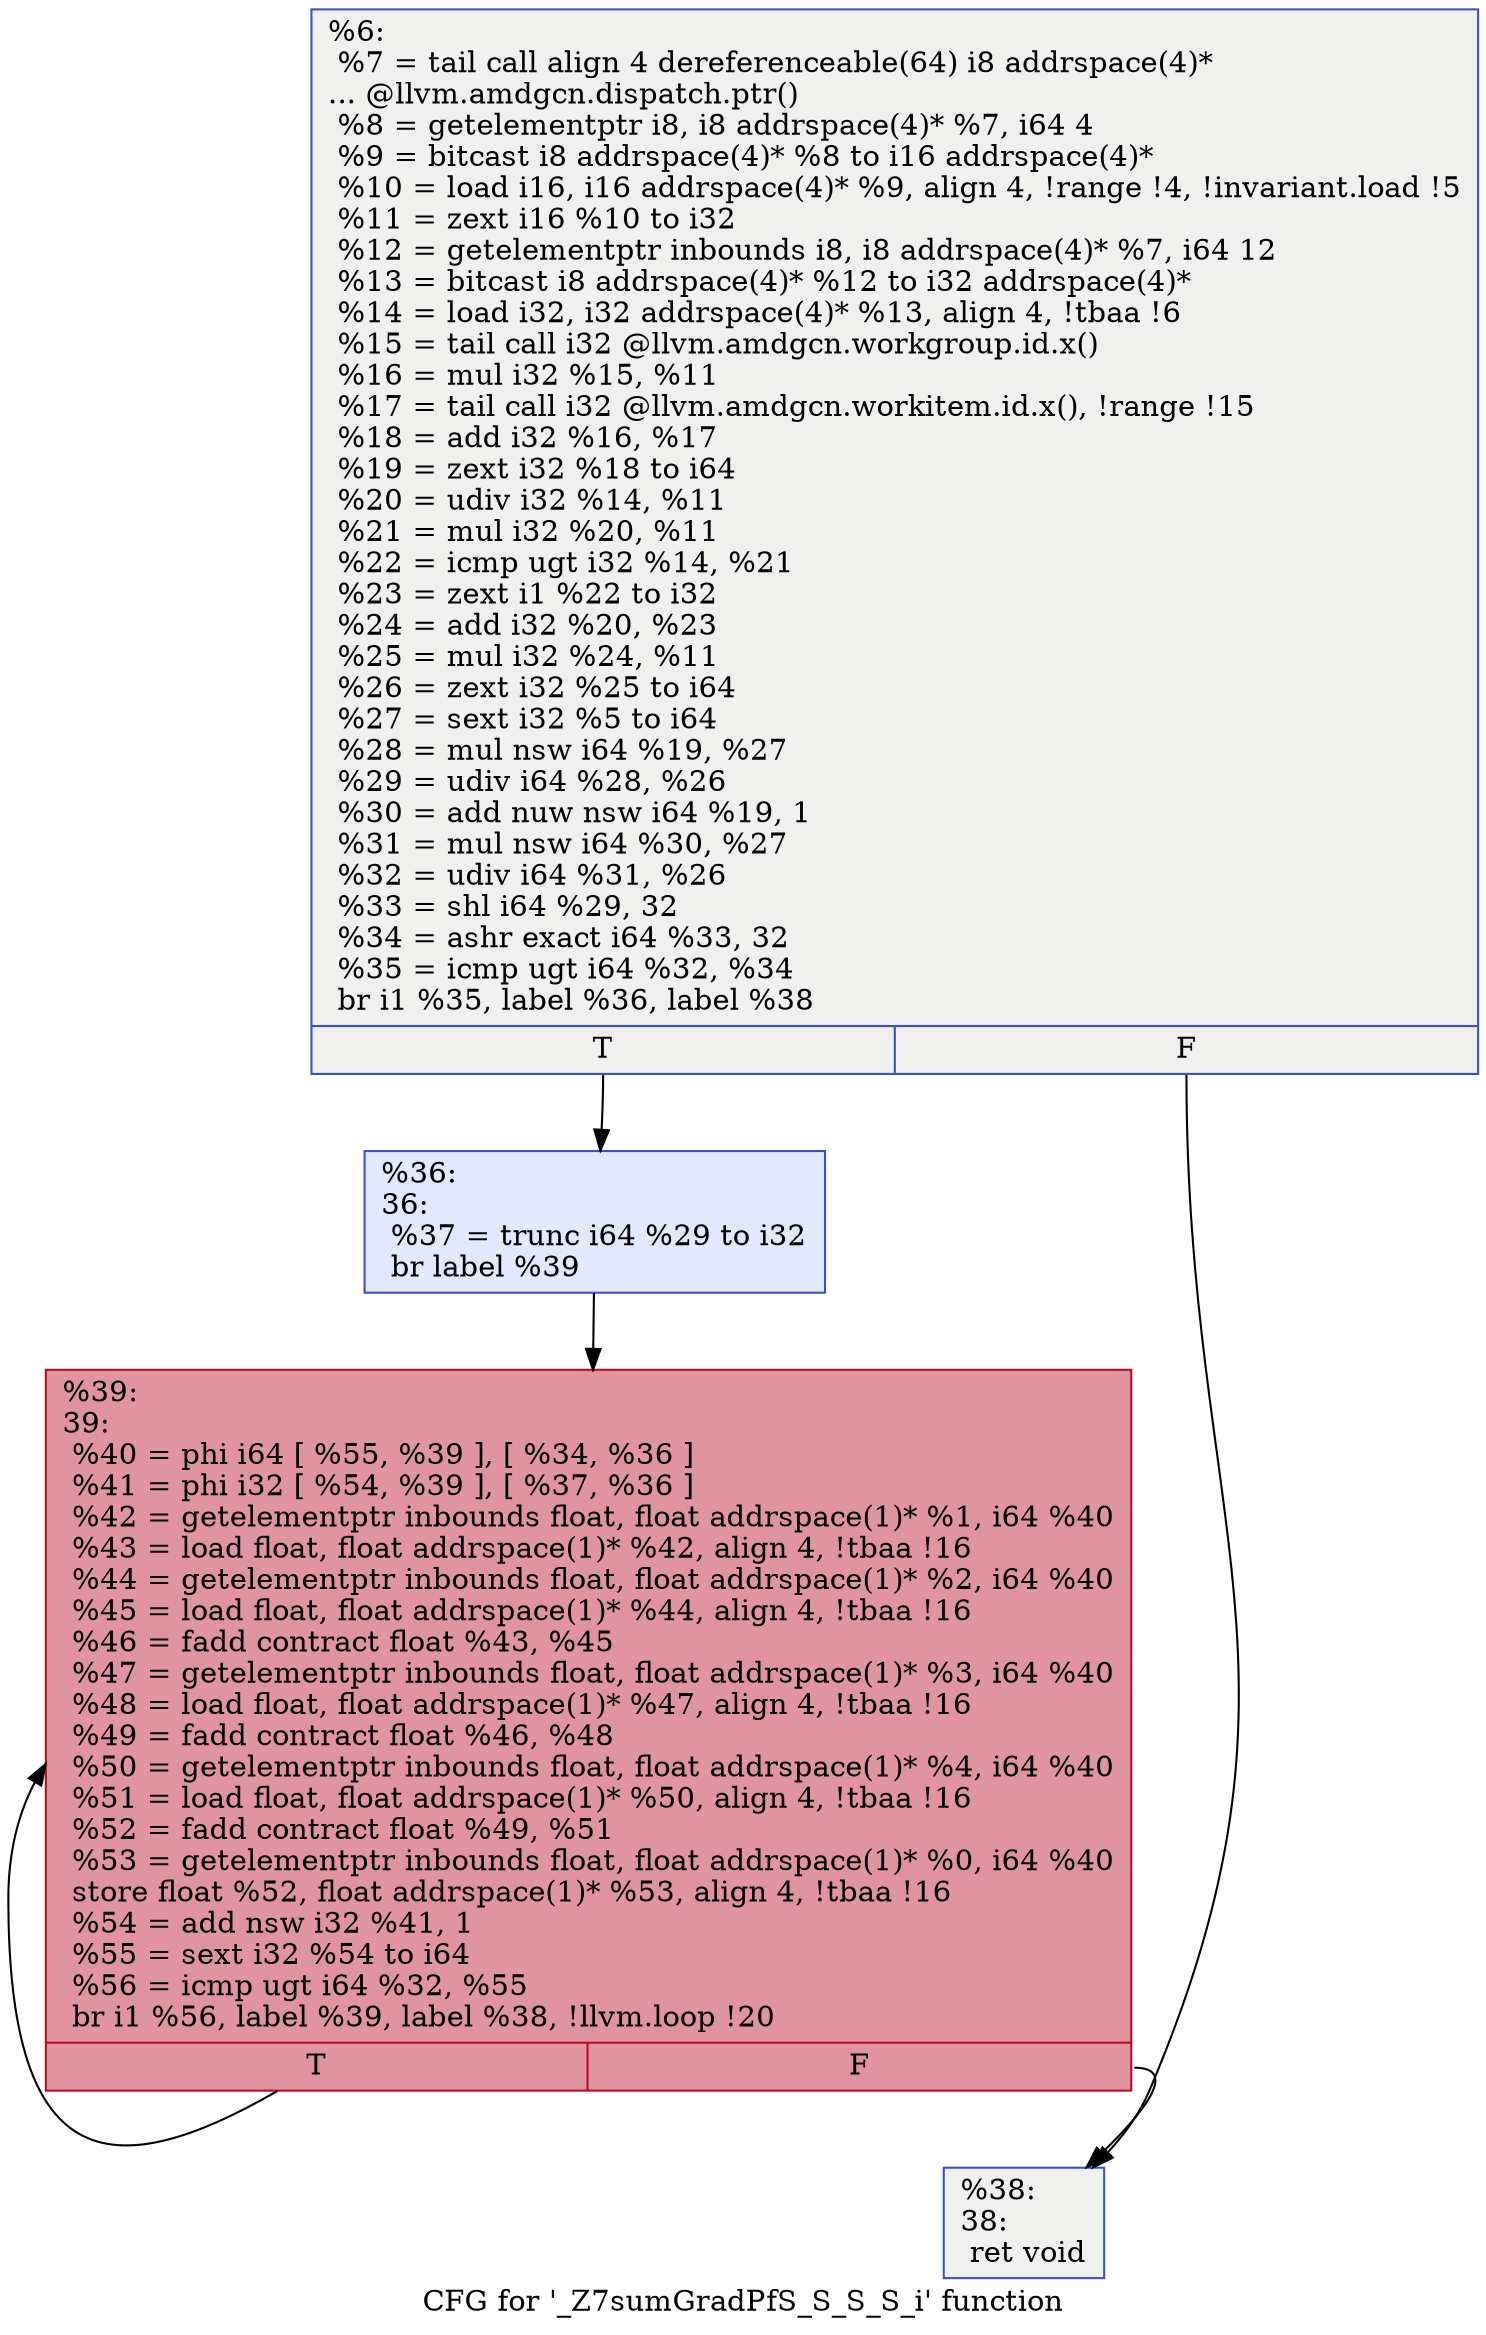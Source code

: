 digraph "CFG for '_Z7sumGradPfS_S_S_S_i' function" {
	label="CFG for '_Z7sumGradPfS_S_S_S_i' function";

	Node0x480a8c0 [shape=record,color="#3d50c3ff", style=filled, fillcolor="#dedcdb70",label="{%6:\l  %7 = tail call align 4 dereferenceable(64) i8 addrspace(4)*\l... @llvm.amdgcn.dispatch.ptr()\l  %8 = getelementptr i8, i8 addrspace(4)* %7, i64 4\l  %9 = bitcast i8 addrspace(4)* %8 to i16 addrspace(4)*\l  %10 = load i16, i16 addrspace(4)* %9, align 4, !range !4, !invariant.load !5\l  %11 = zext i16 %10 to i32\l  %12 = getelementptr inbounds i8, i8 addrspace(4)* %7, i64 12\l  %13 = bitcast i8 addrspace(4)* %12 to i32 addrspace(4)*\l  %14 = load i32, i32 addrspace(4)* %13, align 4, !tbaa !6\l  %15 = tail call i32 @llvm.amdgcn.workgroup.id.x()\l  %16 = mul i32 %15, %11\l  %17 = tail call i32 @llvm.amdgcn.workitem.id.x(), !range !15\l  %18 = add i32 %16, %17\l  %19 = zext i32 %18 to i64\l  %20 = udiv i32 %14, %11\l  %21 = mul i32 %20, %11\l  %22 = icmp ugt i32 %14, %21\l  %23 = zext i1 %22 to i32\l  %24 = add i32 %20, %23\l  %25 = mul i32 %24, %11\l  %26 = zext i32 %25 to i64\l  %27 = sext i32 %5 to i64\l  %28 = mul nsw i64 %19, %27\l  %29 = udiv i64 %28, %26\l  %30 = add nuw nsw i64 %19, 1\l  %31 = mul nsw i64 %30, %27\l  %32 = udiv i64 %31, %26\l  %33 = shl i64 %29, 32\l  %34 = ashr exact i64 %33, 32\l  %35 = icmp ugt i64 %32, %34\l  br i1 %35, label %36, label %38\l|{<s0>T|<s1>F}}"];
	Node0x480a8c0:s0 -> Node0x480c690;
	Node0x480a8c0:s1 -> Node0x480d540;
	Node0x480c690 [shape=record,color="#3d50c3ff", style=filled, fillcolor="#b9d0f970",label="{%36:\l36:                                               \l  %37 = trunc i64 %29 to i32\l  br label %39\l}"];
	Node0x480c690 -> Node0x480d6f0;
	Node0x480d540 [shape=record,color="#3d50c3ff", style=filled, fillcolor="#dedcdb70",label="{%38:\l38:                                               \l  ret void\l}"];
	Node0x480d6f0 [shape=record,color="#b70d28ff", style=filled, fillcolor="#b70d2870",label="{%39:\l39:                                               \l  %40 = phi i64 [ %55, %39 ], [ %34, %36 ]\l  %41 = phi i32 [ %54, %39 ], [ %37, %36 ]\l  %42 = getelementptr inbounds float, float addrspace(1)* %1, i64 %40\l  %43 = load float, float addrspace(1)* %42, align 4, !tbaa !16\l  %44 = getelementptr inbounds float, float addrspace(1)* %2, i64 %40\l  %45 = load float, float addrspace(1)* %44, align 4, !tbaa !16\l  %46 = fadd contract float %43, %45\l  %47 = getelementptr inbounds float, float addrspace(1)* %3, i64 %40\l  %48 = load float, float addrspace(1)* %47, align 4, !tbaa !16\l  %49 = fadd contract float %46, %48\l  %50 = getelementptr inbounds float, float addrspace(1)* %4, i64 %40\l  %51 = load float, float addrspace(1)* %50, align 4, !tbaa !16\l  %52 = fadd contract float %49, %51\l  %53 = getelementptr inbounds float, float addrspace(1)* %0, i64 %40\l  store float %52, float addrspace(1)* %53, align 4, !tbaa !16\l  %54 = add nsw i32 %41, 1\l  %55 = sext i32 %54 to i64\l  %56 = icmp ugt i64 %32, %55\l  br i1 %56, label %39, label %38, !llvm.loop !20\l|{<s0>T|<s1>F}}"];
	Node0x480d6f0:s0 -> Node0x480d6f0;
	Node0x480d6f0:s1 -> Node0x480d540;
}
